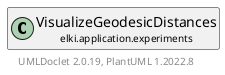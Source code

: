 @startuml
    remove .*\.(Instance|Par|Parameterizer|Factory)$
    set namespaceSeparator none
    hide empty fields
    hide empty methods

    class "<size:14>VisualizeGeodesicDistances.Par\n<size:10>elki.application.experiments" as elki.application.experiments.VisualizeGeodesicDistances.Par [[VisualizeGeodesicDistances.Par.html]] {
        {static} +STEPS_ID: OptionID
        {static} +RESOLUTION_ID: OptionID
        {static} +MODE_ID: OptionID
        #out: Path
        #steps: int
        #resolution: int
        #mode: Mode
        #model: EarthModel
        +configure(Parameterization): void
        +make(): VisualizeGeodesicDistances
    }

    abstract class "<size:14>AbstractApplication.Par\n<size:10>elki.application" as elki.application.AbstractApplication.Par [[../AbstractApplication.Par.html]] {
        {abstract} +make(): AbstractApplication
    }
    class "<size:14>VisualizeGeodesicDistances\n<size:10>elki.application.experiments" as elki.application.experiments.VisualizeGeodesicDistances [[VisualizeGeodesicDistances.html]]

    elki.application.AbstractApplication.Par <|-- elki.application.experiments.VisualizeGeodesicDistances.Par
    elki.application.experiments.VisualizeGeodesicDistances +-- elki.application.experiments.VisualizeGeodesicDistances.Par

    center footer UMLDoclet 2.0.19, PlantUML 1.2022.8
@enduml
